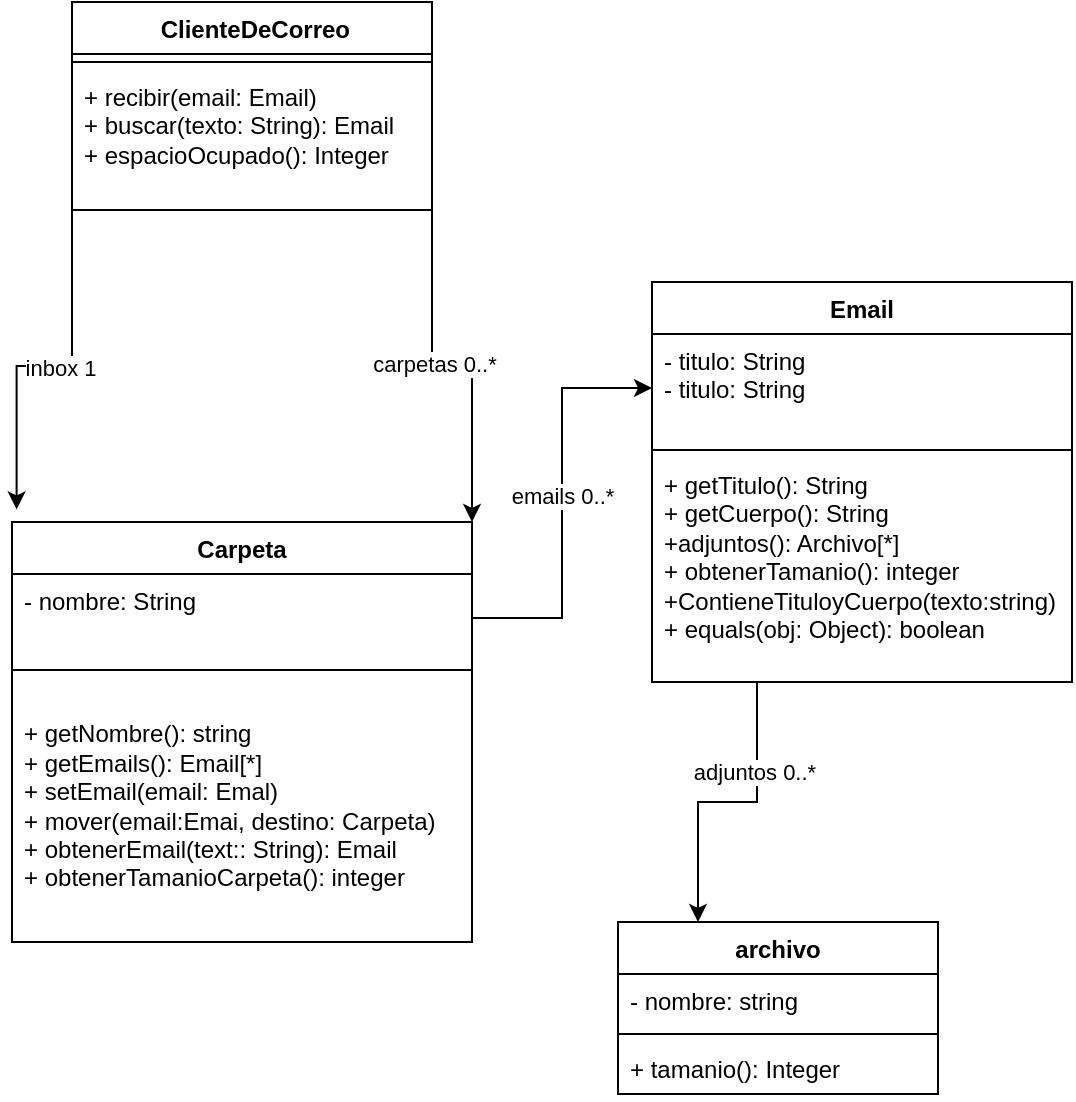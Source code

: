 <mxfile version="28.1.2">
  <diagram name="Página-1" id="Y0tU2m3n07icCboPz5NC">
    <mxGraphModel dx="703" dy="843" grid="1" gridSize="10" guides="1" tooltips="1" connect="1" arrows="1" fold="1" page="1" pageScale="1" pageWidth="827" pageHeight="1169" math="0" shadow="0">
      <root>
        <mxCell id="0" />
        <mxCell id="1" parent="0" />
        <mxCell id="mgvMBmywdV9Q-IOpZ4nf-20" style="edgeStyle=orthogonalEdgeStyle;rounded=0;orthogonalLoop=1;jettySize=auto;html=1;exitX=1;exitY=1;exitDx=0;exitDy=0;entryX=1;entryY=0;entryDx=0;entryDy=0;" parent="1" source="mgvMBmywdV9Q-IOpZ4nf-1" target="mgvMBmywdV9Q-IOpZ4nf-13" edge="1">
          <mxGeometry relative="1" as="geometry" />
        </mxCell>
        <mxCell id="mgvMBmywdV9Q-IOpZ4nf-24" value="carpetas 0..*" style="edgeLabel;html=1;align=center;verticalAlign=middle;resizable=0;points=[];" parent="mgvMBmywdV9Q-IOpZ4nf-20" vertex="1" connectable="0">
          <mxGeometry x="-0.103" y="1" relative="1" as="geometry">
            <mxPoint as="offset" />
          </mxGeometry>
        </mxCell>
        <mxCell id="mgvMBmywdV9Q-IOpZ4nf-1" value="&amp;nbsp;ClienteDeCorreo" style="swimlane;fontStyle=1;align=center;verticalAlign=top;childLayout=stackLayout;horizontal=1;startSize=26;horizontalStack=0;resizeParent=1;resizeParentMax=0;resizeLast=0;collapsible=1;marginBottom=0;whiteSpace=wrap;html=1;" parent="1" vertex="1">
          <mxGeometry x="60" y="140" width="180" height="104" as="geometry" />
        </mxCell>
        <mxCell id="mgvMBmywdV9Q-IOpZ4nf-3" value="" style="line;strokeWidth=1;fillColor=none;align=left;verticalAlign=middle;spacingTop=-1;spacingLeft=3;spacingRight=3;rotatable=0;labelPosition=right;points=[];portConstraint=eastwest;strokeColor=inherit;" parent="mgvMBmywdV9Q-IOpZ4nf-1" vertex="1">
          <mxGeometry y="26" width="180" height="8" as="geometry" />
        </mxCell>
        <mxCell id="mgvMBmywdV9Q-IOpZ4nf-4" value="+ recibir(email: Email)&lt;div&gt;+ buscar(texto: String): Email&lt;/div&gt;&lt;div&gt;+ espacioOcupado(): Integer&lt;/div&gt;" style="text;strokeColor=none;fillColor=none;align=left;verticalAlign=top;spacingLeft=4;spacingRight=4;overflow=hidden;rotatable=0;points=[[0,0.5],[1,0.5]];portConstraint=eastwest;whiteSpace=wrap;html=1;" parent="mgvMBmywdV9Q-IOpZ4nf-1" vertex="1">
          <mxGeometry y="34" width="180" height="70" as="geometry" />
        </mxCell>
        <mxCell id="mgvMBmywdV9Q-IOpZ4nf-22" style="edgeStyle=orthogonalEdgeStyle;rounded=0;orthogonalLoop=1;jettySize=auto;html=1;exitX=0.25;exitY=1;exitDx=0;exitDy=0;entryX=0.25;entryY=0;entryDx=0;entryDy=0;" parent="1" source="mgvMBmywdV9Q-IOpZ4nf-5" target="mgvMBmywdV9Q-IOpZ4nf-9" edge="1">
          <mxGeometry relative="1" as="geometry" />
        </mxCell>
        <mxCell id="mgvMBmywdV9Q-IOpZ4nf-26" value="adjuntos 0..*" style="edgeLabel;html=1;align=center;verticalAlign=middle;resizable=0;points=[];" parent="mgvMBmywdV9Q-IOpZ4nf-22" vertex="1" connectable="0">
          <mxGeometry x="-0.396" y="-2" relative="1" as="geometry">
            <mxPoint as="offset" />
          </mxGeometry>
        </mxCell>
        <mxCell id="mgvMBmywdV9Q-IOpZ4nf-5" value="Email" style="swimlane;fontStyle=1;align=center;verticalAlign=top;childLayout=stackLayout;horizontal=1;startSize=26;horizontalStack=0;resizeParent=1;resizeParentMax=0;resizeLast=0;collapsible=1;marginBottom=0;whiteSpace=wrap;html=1;" parent="1" vertex="1">
          <mxGeometry x="350" y="280" width="210" height="200" as="geometry" />
        </mxCell>
        <mxCell id="mgvMBmywdV9Q-IOpZ4nf-6" value="- titulo: String&lt;div&gt;- titulo: String&lt;/div&gt;" style="text;strokeColor=none;fillColor=none;align=left;verticalAlign=top;spacingLeft=4;spacingRight=4;overflow=hidden;rotatable=0;points=[[0,0.5],[1,0.5]];portConstraint=eastwest;whiteSpace=wrap;html=1;" parent="mgvMBmywdV9Q-IOpZ4nf-5" vertex="1">
          <mxGeometry y="26" width="210" height="54" as="geometry" />
        </mxCell>
        <mxCell id="mgvMBmywdV9Q-IOpZ4nf-7" value="" style="line;strokeWidth=1;fillColor=none;align=left;verticalAlign=middle;spacingTop=-1;spacingLeft=3;spacingRight=3;rotatable=0;labelPosition=right;points=[];portConstraint=eastwest;strokeColor=inherit;" parent="mgvMBmywdV9Q-IOpZ4nf-5" vertex="1">
          <mxGeometry y="80" width="210" height="8" as="geometry" />
        </mxCell>
        <mxCell id="mgvMBmywdV9Q-IOpZ4nf-8" value="+ getTitulo(): String&lt;div&gt;+ getCuerpo(): String&lt;/div&gt;&lt;div&gt;+adjuntos(): Archivo[*]&lt;/div&gt;&lt;div&gt;+ obtenerTamanio(): integer&lt;/div&gt;&lt;div&gt;+ContieneTituloyCuerpo(texto:string)&lt;/div&gt;&lt;div&gt;+ equals(obj: Object): boolean&lt;/div&gt;" style="text;strokeColor=none;fillColor=none;align=left;verticalAlign=top;spacingLeft=4;spacingRight=4;overflow=hidden;rotatable=0;points=[[0,0.5],[1,0.5]];portConstraint=eastwest;whiteSpace=wrap;html=1;" parent="mgvMBmywdV9Q-IOpZ4nf-5" vertex="1">
          <mxGeometry y="88" width="210" height="112" as="geometry" />
        </mxCell>
        <mxCell id="mgvMBmywdV9Q-IOpZ4nf-9" value="archivo" style="swimlane;fontStyle=1;align=center;verticalAlign=top;childLayout=stackLayout;horizontal=1;startSize=26;horizontalStack=0;resizeParent=1;resizeParentMax=0;resizeLast=0;collapsible=1;marginBottom=0;whiteSpace=wrap;html=1;" parent="1" vertex="1">
          <mxGeometry x="333" y="600" width="160" height="86" as="geometry" />
        </mxCell>
        <mxCell id="mgvMBmywdV9Q-IOpZ4nf-10" value="- nombre: string" style="text;strokeColor=none;fillColor=none;align=left;verticalAlign=top;spacingLeft=4;spacingRight=4;overflow=hidden;rotatable=0;points=[[0,0.5],[1,0.5]];portConstraint=eastwest;whiteSpace=wrap;html=1;" parent="mgvMBmywdV9Q-IOpZ4nf-9" vertex="1">
          <mxGeometry y="26" width="160" height="26" as="geometry" />
        </mxCell>
        <mxCell id="mgvMBmywdV9Q-IOpZ4nf-11" value="" style="line;strokeWidth=1;fillColor=none;align=left;verticalAlign=middle;spacingTop=-1;spacingLeft=3;spacingRight=3;rotatable=0;labelPosition=right;points=[];portConstraint=eastwest;strokeColor=inherit;" parent="mgvMBmywdV9Q-IOpZ4nf-9" vertex="1">
          <mxGeometry y="52" width="160" height="8" as="geometry" />
        </mxCell>
        <mxCell id="mgvMBmywdV9Q-IOpZ4nf-12" value="+ tamanio(): Integer" style="text;strokeColor=none;fillColor=none;align=left;verticalAlign=top;spacingLeft=4;spacingRight=4;overflow=hidden;rotatable=0;points=[[0,0.5],[1,0.5]];portConstraint=eastwest;whiteSpace=wrap;html=1;" parent="mgvMBmywdV9Q-IOpZ4nf-9" vertex="1">
          <mxGeometry y="60" width="160" height="26" as="geometry" />
        </mxCell>
        <mxCell id="mgvMBmywdV9Q-IOpZ4nf-13" value="Carpeta" style="swimlane;fontStyle=1;align=center;verticalAlign=top;childLayout=stackLayout;horizontal=1;startSize=26;horizontalStack=0;resizeParent=1;resizeParentMax=0;resizeLast=0;collapsible=1;marginBottom=0;whiteSpace=wrap;html=1;" parent="1" vertex="1">
          <mxGeometry x="30" y="400" width="230" height="210" as="geometry" />
        </mxCell>
        <mxCell id="mgvMBmywdV9Q-IOpZ4nf-14" value="- nombre: String" style="text;strokeColor=none;fillColor=none;align=left;verticalAlign=top;spacingLeft=4;spacingRight=4;overflow=hidden;rotatable=0;points=[[0,0.5],[1,0.5]];portConstraint=eastwest;whiteSpace=wrap;html=1;" parent="mgvMBmywdV9Q-IOpZ4nf-13" vertex="1">
          <mxGeometry y="26" width="230" height="44" as="geometry" />
        </mxCell>
        <mxCell id="mgvMBmywdV9Q-IOpZ4nf-15" value="" style="line;strokeWidth=1;fillColor=none;align=left;verticalAlign=middle;spacingTop=-1;spacingLeft=3;spacingRight=3;rotatable=0;labelPosition=right;points=[];portConstraint=eastwest;strokeColor=inherit;" parent="mgvMBmywdV9Q-IOpZ4nf-13" vertex="1">
          <mxGeometry y="70" width="230" height="8" as="geometry" />
        </mxCell>
        <mxCell id="mgvMBmywdV9Q-IOpZ4nf-16" value="&lt;div&gt;&lt;br&gt;+ getNombre(): string&lt;/div&gt;&lt;div&gt;+ getEmails(): Email[*]&lt;/div&gt;&lt;div&gt;+ setEmail(email: Emal)&lt;/div&gt;&lt;div&gt;&lt;div&gt;+ mover(email:Emai, destino: Carpeta)&lt;/div&gt;&lt;/div&gt;&lt;div&gt;+ obtenerEmail(text:: String): Email&lt;/div&gt;&lt;div&gt;+ obtenerTamanioCarpeta(): integer&lt;/div&gt;" style="text;strokeColor=none;fillColor=none;align=left;verticalAlign=top;spacingLeft=4;spacingRight=4;overflow=hidden;rotatable=0;points=[[0,0.5],[1,0.5]];portConstraint=eastwest;whiteSpace=wrap;html=1;" parent="mgvMBmywdV9Q-IOpZ4nf-13" vertex="1">
          <mxGeometry y="78" width="230" height="132" as="geometry" />
        </mxCell>
        <mxCell id="mgvMBmywdV9Q-IOpZ4nf-19" style="edgeStyle=orthogonalEdgeStyle;rounded=0;orthogonalLoop=1;jettySize=auto;html=1;exitX=0;exitY=1;exitDx=0;exitDy=0;entryX=0.01;entryY=-0.03;entryDx=0;entryDy=0;entryPerimeter=0;" parent="1" source="mgvMBmywdV9Q-IOpZ4nf-1" target="mgvMBmywdV9Q-IOpZ4nf-13" edge="1">
          <mxGeometry relative="1" as="geometry" />
        </mxCell>
        <mxCell id="mgvMBmywdV9Q-IOpZ4nf-23" value="inbox 1" style="edgeLabel;html=1;align=center;verticalAlign=middle;resizable=0;points=[];" parent="mgvMBmywdV9Q-IOpZ4nf-19" vertex="1" connectable="0">
          <mxGeometry x="-0.052" y="1" relative="1" as="geometry">
            <mxPoint as="offset" />
          </mxGeometry>
        </mxCell>
        <mxCell id="mgvMBmywdV9Q-IOpZ4nf-21" style="edgeStyle=orthogonalEdgeStyle;rounded=0;orthogonalLoop=1;jettySize=auto;html=1;exitX=1;exitY=0.5;exitDx=0;exitDy=0;entryX=0;entryY=0.5;entryDx=0;entryDy=0;" parent="1" source="mgvMBmywdV9Q-IOpZ4nf-14" target="mgvMBmywdV9Q-IOpZ4nf-6" edge="1">
          <mxGeometry relative="1" as="geometry">
            <mxPoint x="330" y="428.81" as="targetPoint" />
          </mxGeometry>
        </mxCell>
        <mxCell id="mgvMBmywdV9Q-IOpZ4nf-25" value="emails 0..*" style="edgeLabel;html=1;align=center;verticalAlign=middle;resizable=0;points=[];" parent="mgvMBmywdV9Q-IOpZ4nf-21" vertex="1" connectable="0">
          <mxGeometry x="0.035" relative="1" as="geometry">
            <mxPoint as="offset" />
          </mxGeometry>
        </mxCell>
      </root>
    </mxGraphModel>
  </diagram>
</mxfile>

